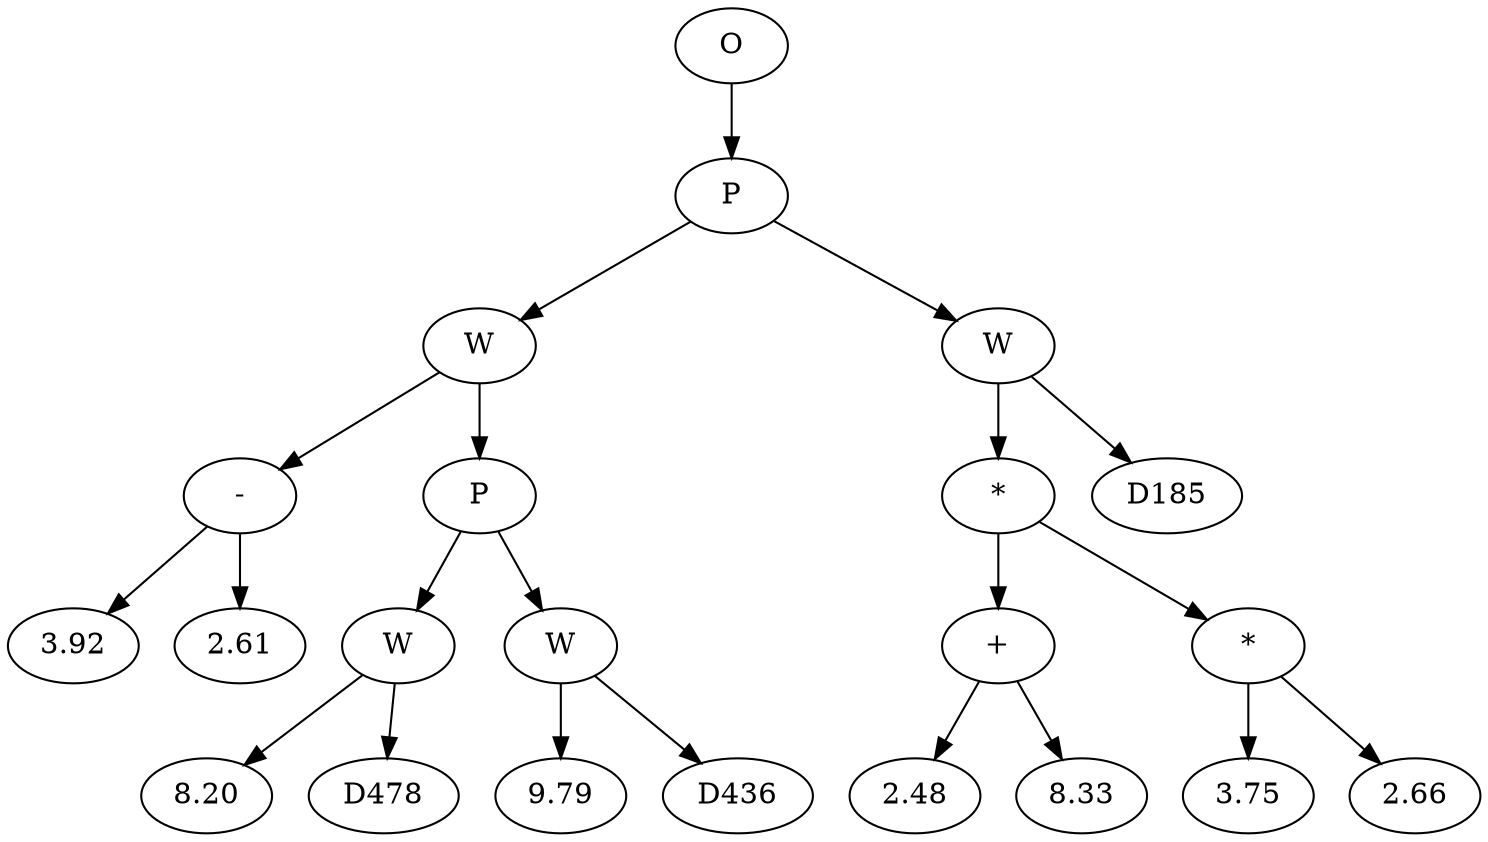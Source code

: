 // Tree
digraph {
	3079688 [label=O]
	3079689 [label=P]
	3079688 -> 3079689
	3079690 [label=W]
	3079689 -> 3079690
	3079691 [label="-"]
	3079690 -> 3079691
	3079692 [label=3.92]
	3079691 -> 3079692
	3079693 [label=2.61]
	3079691 -> 3079693
	3079694 [label=P]
	3079690 -> 3079694
	3079695 [label=W]
	3079694 -> 3079695
	3079696 [label=8.20]
	3079695 -> 3079696
	3079697 [label=D478]
	3079695 -> 3079697
	3079698 [label=W]
	3079694 -> 3079698
	3079699 [label=9.79]
	3079698 -> 3079699
	3079700 [label=D436]
	3079698 -> 3079700
	3079701 [label=W]
	3079689 -> 3079701
	3079702 [label="*"]
	3079701 -> 3079702
	3079703 [label="+"]
	3079702 -> 3079703
	3079704 [label=2.48]
	3079703 -> 3079704
	3079705 [label=8.33]
	3079703 -> 3079705
	3079706 [label="*"]
	3079702 -> 3079706
	3079707 [label=3.75]
	3079706 -> 3079707
	3079708 [label=2.66]
	3079706 -> 3079708
	3079709 [label=D185]
	3079701 -> 3079709
}
